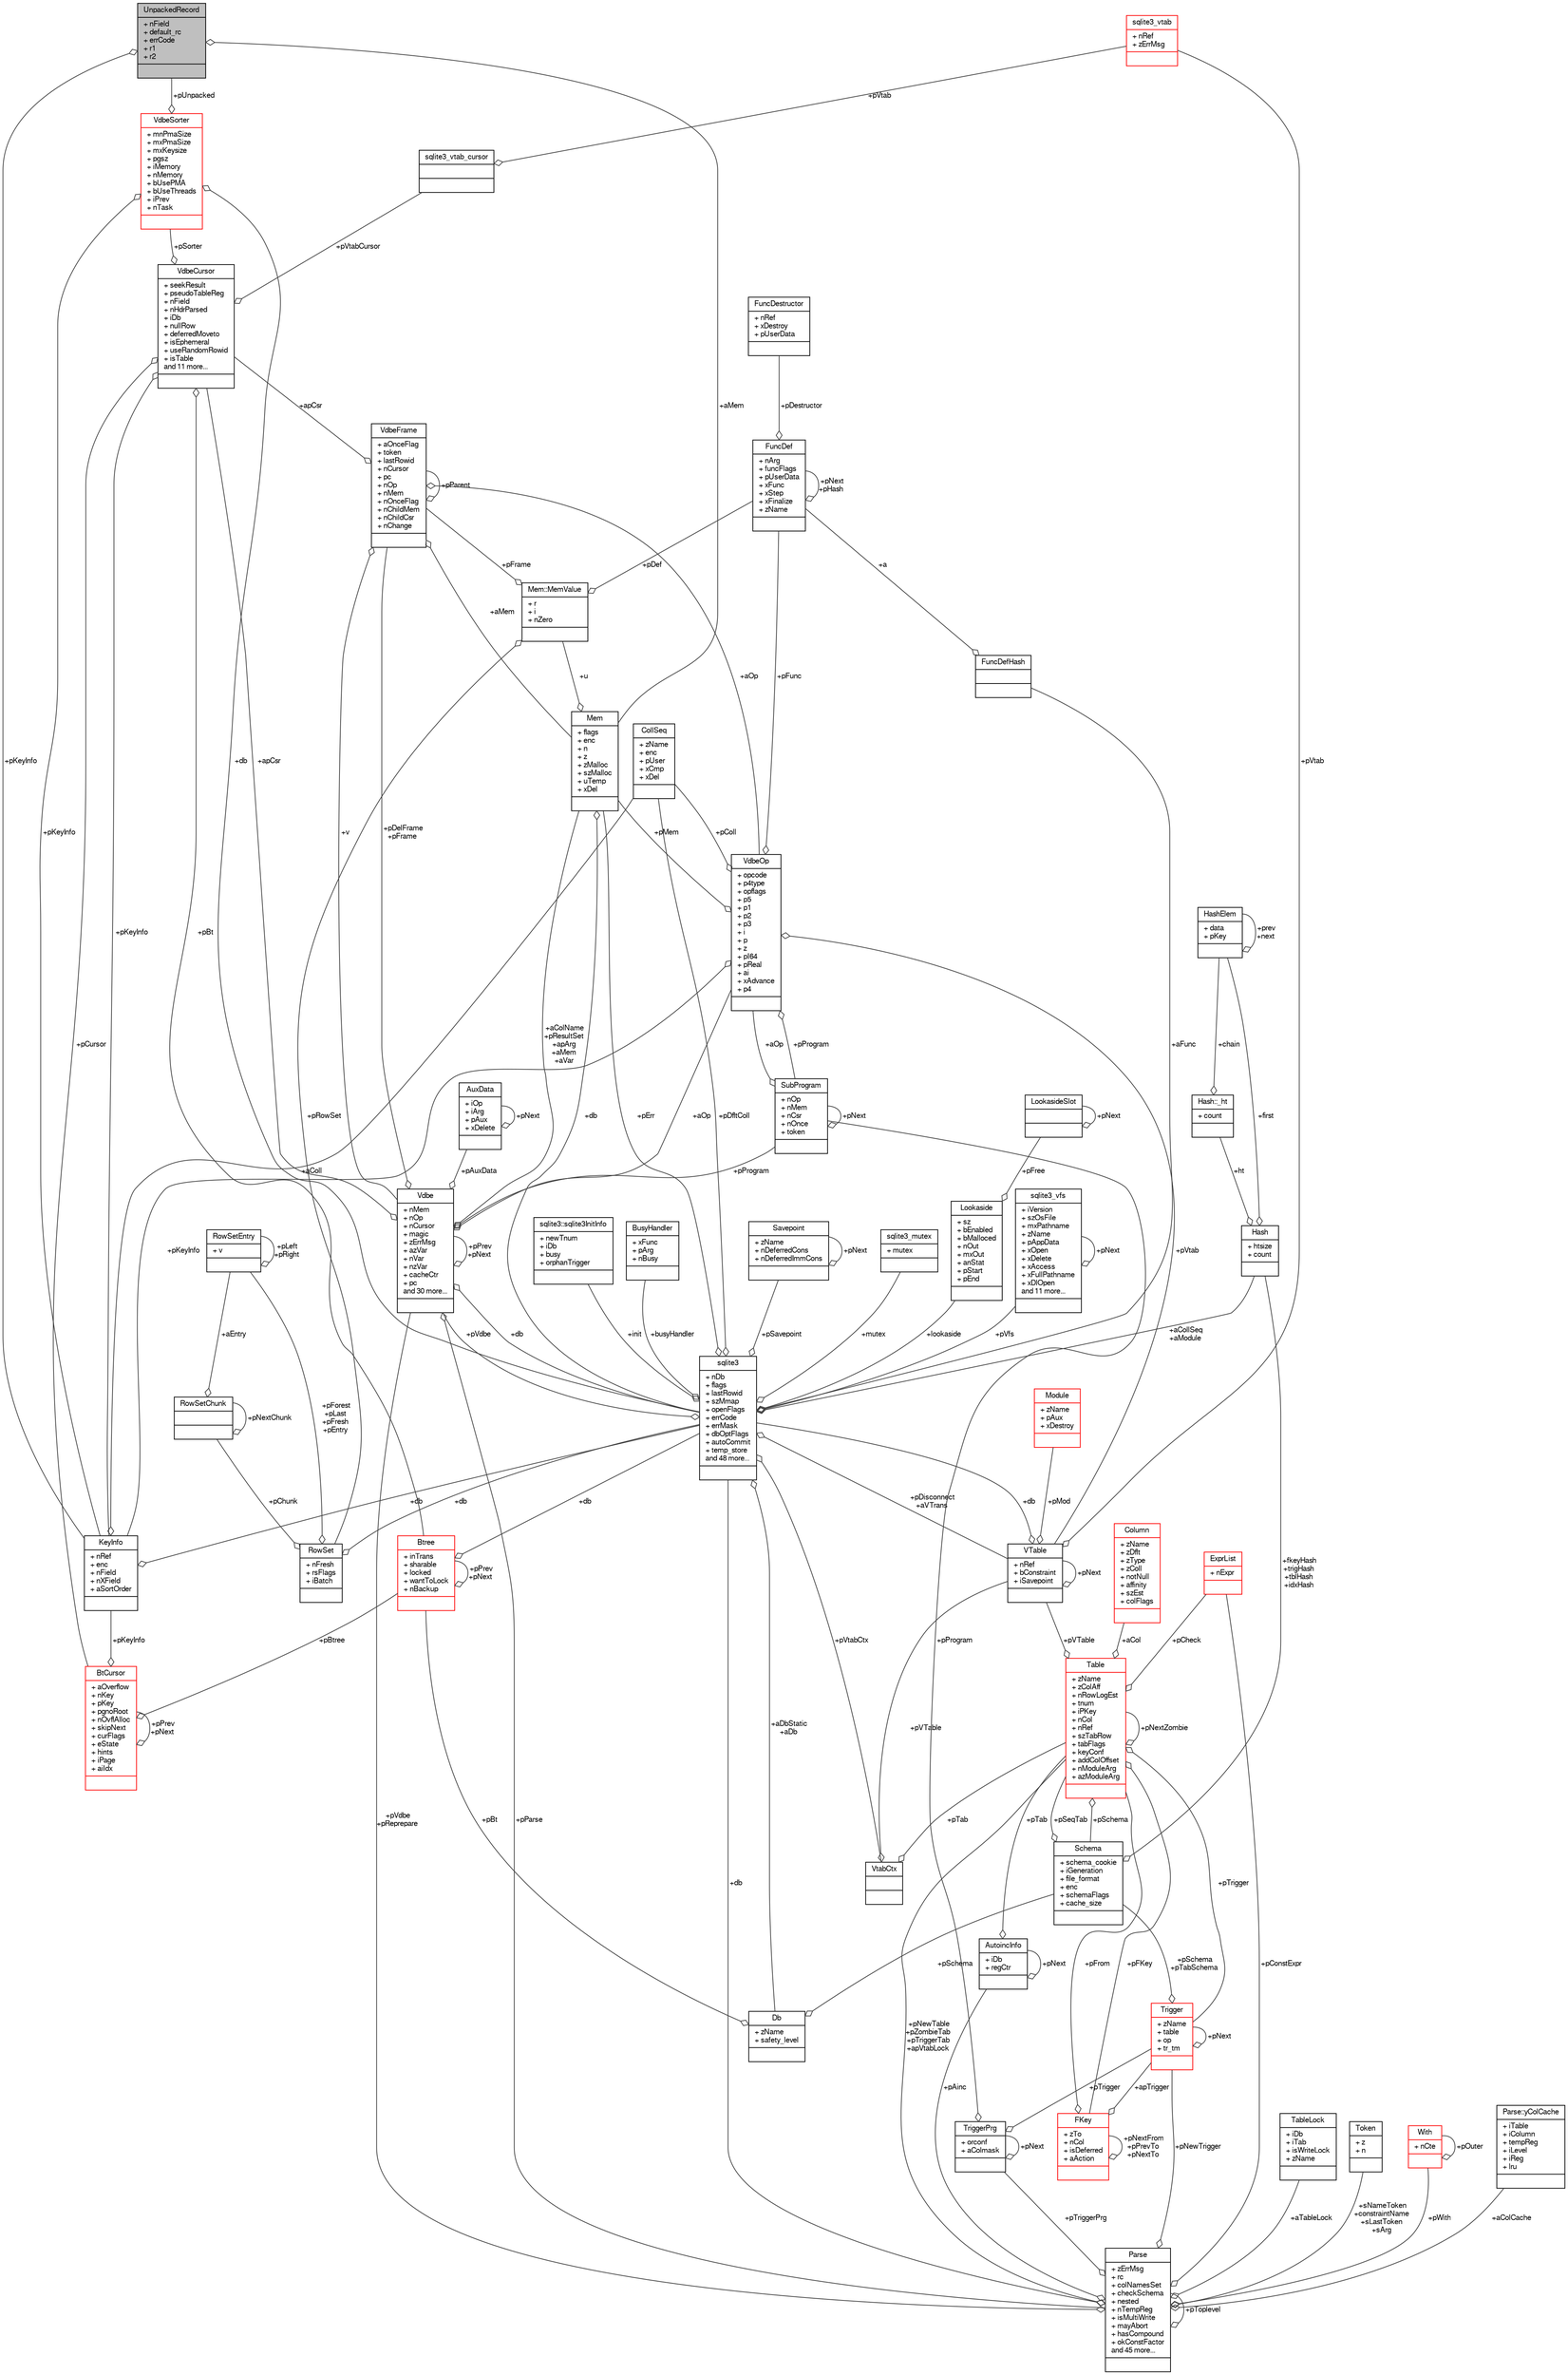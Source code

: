 digraph "UnpackedRecord"
{
  edge [fontname="FreeSans",fontsize="10",labelfontname="FreeSans",labelfontsize="10"];
  node [fontname="FreeSans",fontsize="10",shape=record];
  Node1 [label="{UnpackedRecord\n|+ nField\l+ default_rc\l+ errCode\l+ r1\l+ r2\l|}",height=0.2,width=0.4,color="black", fillcolor="grey75", style="filled", fontcolor="black"];
  Node2 -> Node1 [color="grey25",fontsize="10",style="solid",label=" +aMem" ,arrowhead="odiamond",fontname="FreeSans"];
  Node2 [label="{Mem\n|+ flags\l+ enc\l+ n\l+ z\l+ zMalloc\l+ szMalloc\l+ uTemp\l+ xDel\l|}",height=0.2,width=0.4,color="black", fillcolor="white", style="filled",URL="$structMem.html"];
  Node3 -> Node2 [color="grey25",fontsize="10",style="solid",label=" +u" ,arrowhead="odiamond",fontname="FreeSans"];
  Node3 [label="{Mem::MemValue\n|+ r\l+ i\l+ nZero\l|}",height=0.2,width=0.4,color="black", fillcolor="white", style="filled",URL="$unionMem_1_1MemValue.html"];
  Node4 -> Node3 [color="grey25",fontsize="10",style="solid",label=" +pFrame" ,arrowhead="odiamond",fontname="FreeSans"];
  Node4 [label="{VdbeFrame\n|+ aOnceFlag\l+ token\l+ lastRowid\l+ nCursor\l+ pc\l+ nOp\l+ nMem\l+ nOnceFlag\l+ nChildMem\l+ nChildCsr\l+ nChange\l|}",height=0.2,width=0.4,color="black", fillcolor="white", style="filled",URL="$structVdbeFrame.html"];
  Node2 -> Node4 [color="grey25",fontsize="10",style="solid",label=" +aMem" ,arrowhead="odiamond",fontname="FreeSans"];
  Node5 -> Node4 [color="grey25",fontsize="10",style="solid",label=" +v" ,arrowhead="odiamond",fontname="FreeSans"];
  Node5 [label="{Vdbe\n|+ nMem\l+ nOp\l+ nCursor\l+ magic\l+ zErrMsg\l+ azVar\l+ nVar\l+ nzVar\l+ cacheCtr\l+ pc\land 30 more...\l|}",height=0.2,width=0.4,color="black", fillcolor="white", style="filled",URL="$structVdbe.html"];
  Node5 -> Node5 [color="grey25",fontsize="10",style="solid",label=" +pPrev\n+pNext" ,arrowhead="odiamond",fontname="FreeSans"];
  Node2 -> Node5 [color="grey25",fontsize="10",style="solid",label=" +aColName\n+pResultSet\n+apArg\n+aMem\n+aVar" ,arrowhead="odiamond",fontname="FreeSans"];
  Node6 -> Node5 [color="grey25",fontsize="10",style="solid",label=" +db" ,arrowhead="odiamond",fontname="FreeSans"];
  Node6 [label="{sqlite3\n|+ nDb\l+ flags\l+ lastRowid\l+ szMmap\l+ openFlags\l+ errCode\l+ errMask\l+ dbOptFlags\l+ autoCommit\l+ temp_store\land 48 more...\l|}",height=0.2,width=0.4,color="black", fillcolor="white", style="filled",URL="$structsqlite3.html"];
  Node2 -> Node6 [color="grey25",fontsize="10",style="solid",label=" +pErr" ,arrowhead="odiamond",fontname="FreeSans"];
  Node5 -> Node6 [color="grey25",fontsize="10",style="solid",label=" +pVdbe" ,arrowhead="odiamond",fontname="FreeSans"];
  Node7 -> Node6 [color="grey25",fontsize="10",style="solid",label=" +pSavepoint" ,arrowhead="odiamond",fontname="FreeSans"];
  Node7 [label="{Savepoint\n|+ zName\l+ nDeferredCons\l+ nDeferredImmCons\l|}",height=0.2,width=0.4,color="black", fillcolor="white", style="filled",URL="$structSavepoint.html"];
  Node7 -> Node7 [color="grey25",fontsize="10",style="solid",label=" +pNext" ,arrowhead="odiamond",fontname="FreeSans"];
  Node8 -> Node6 [color="grey25",fontsize="10",style="solid",label=" +aFunc" ,arrowhead="odiamond",fontname="FreeSans"];
  Node8 [label="{FuncDefHash\n||}",height=0.2,width=0.4,color="black", fillcolor="white", style="filled",URL="$structFuncDefHash.html"];
  Node9 -> Node8 [color="grey25",fontsize="10",style="solid",label=" +a" ,arrowhead="odiamond",fontname="FreeSans"];
  Node9 [label="{FuncDef\n|+ nArg\l+ funcFlags\l+ pUserData\l+ xFunc\l+ xStep\l+ xFinalize\l+ zName\l|}",height=0.2,width=0.4,color="black", fillcolor="white", style="filled",URL="$structFuncDef.html"];
  Node10 -> Node9 [color="grey25",fontsize="10",style="solid",label=" +pDestructor" ,arrowhead="odiamond",fontname="FreeSans"];
  Node10 [label="{FuncDestructor\n|+ nRef\l+ xDestroy\l+ pUserData\l|}",height=0.2,width=0.4,color="black", fillcolor="white", style="filled",URL="$structFuncDestructor.html"];
  Node9 -> Node9 [color="grey25",fontsize="10",style="solid",label=" +pNext\n+pHash" ,arrowhead="odiamond",fontname="FreeSans"];
  Node11 -> Node6 [color="grey25",fontsize="10",style="solid",label=" +lookaside" ,arrowhead="odiamond",fontname="FreeSans"];
  Node11 [label="{Lookaside\n|+ sz\l+ bEnabled\l+ bMalloced\l+ nOut\l+ mxOut\l+ anStat\l+ pStart\l+ pEnd\l|}",height=0.2,width=0.4,color="black", fillcolor="white", style="filled",URL="$structLookaside.html"];
  Node12 -> Node11 [color="grey25",fontsize="10",style="solid",label=" +pFree" ,arrowhead="odiamond",fontname="FreeSans"];
  Node12 [label="{LookasideSlot\n||}",height=0.2,width=0.4,color="black", fillcolor="white", style="filled",URL="$structLookasideSlot.html"];
  Node12 -> Node12 [color="grey25",fontsize="10",style="solid",label=" +pNext" ,arrowhead="odiamond",fontname="FreeSans"];
  Node13 -> Node6 [color="grey25",fontsize="10",style="solid",label=" +mutex" ,arrowhead="odiamond",fontname="FreeSans"];
  Node13 [label="{sqlite3_mutex\n|+ mutex\l|}",height=0.2,width=0.4,color="black", fillcolor="white", style="filled",URL="$structsqlite3__mutex.html"];
  Node14 -> Node6 [color="grey25",fontsize="10",style="solid",label=" +pVfs" ,arrowhead="odiamond",fontname="FreeSans"];
  Node14 [label="{sqlite3_vfs\n|+ iVersion\l+ szOsFile\l+ mxPathname\l+ zName\l+ pAppData\l+ xOpen\l+ xDelete\l+ xAccess\l+ xFullPathname\l+ xDlOpen\land 11 more...\l|}",height=0.2,width=0.4,color="black", fillcolor="white", style="filled",URL="$structsqlite3__vfs.html"];
  Node14 -> Node14 [color="grey25",fontsize="10",style="solid",label=" +pNext" ,arrowhead="odiamond",fontname="FreeSans"];
  Node15 -> Node6 [color="grey25",fontsize="10",style="solid",label=" +init" ,arrowhead="odiamond",fontname="FreeSans"];
  Node15 [label="{sqlite3::sqlite3InitInfo\n|+ newTnum\l+ iDb\l+ busy\l+ orphanTrigger\l|}",height=0.2,width=0.4,color="black", fillcolor="white", style="filled",URL="$structsqlite3_1_1sqlite3InitInfo.html"];
  Node16 -> Node6 [color="grey25",fontsize="10",style="solid",label=" +busyHandler" ,arrowhead="odiamond",fontname="FreeSans"];
  Node16 [label="{BusyHandler\n|+ xFunc\l+ pArg\l+ nBusy\l|}",height=0.2,width=0.4,color="black", fillcolor="white", style="filled",URL="$structBusyHandler.html"];
  Node17 -> Node6 [color="grey25",fontsize="10",style="solid",label=" +pVtabCtx" ,arrowhead="odiamond",fontname="FreeSans"];
  Node17 [label="{VtabCtx\n||}",height=0.2,width=0.4,color="black", fillcolor="white", style="filled",URL="$structVtabCtx.html"];
  Node18 -> Node17 [color="grey25",fontsize="10",style="solid",label=" +pVTable" ,arrowhead="odiamond",fontname="FreeSans"];
  Node18 [label="{VTable\n|+ nRef\l+ bConstraint\l+ iSavepoint\l|}",height=0.2,width=0.4,color="black", fillcolor="white", style="filled",URL="$structVTable.html"];
  Node6 -> Node18 [color="grey25",fontsize="10",style="solid",label=" +db" ,arrowhead="odiamond",fontname="FreeSans"];
  Node18 -> Node18 [color="grey25",fontsize="10",style="solid",label=" +pNext" ,arrowhead="odiamond",fontname="FreeSans"];
  Node19 -> Node18 [color="grey25",fontsize="10",style="solid",label=" +pMod" ,arrowhead="odiamond",fontname="FreeSans"];
  Node19 [label="{Module\n|+ zName\l+ pAux\l+ xDestroy\l|}",height=0.2,width=0.4,color="red", fillcolor="white", style="filled",URL="$structModule.html"];
  Node21 -> Node18 [color="grey25",fontsize="10",style="solid",label=" +pVtab" ,arrowhead="odiamond",fontname="FreeSans"];
  Node21 [label="{sqlite3_vtab\n|+ nRef\l+ zErrMsg\l|}",height=0.2,width=0.4,color="red", fillcolor="white", style="filled",URL="$structsqlite3__vtab.html"];
  Node22 -> Node17 [color="grey25",fontsize="10",style="solid",label=" +pTab" ,arrowhead="odiamond",fontname="FreeSans"];
  Node22 [label="{Table\n|+ zName\l+ zColAff\l+ nRowLogEst\l+ tnum\l+ iPKey\l+ nCol\l+ nRef\l+ szTabRow\l+ tabFlags\l+ keyConf\l+ addColOffset\l+ nModuleArg\l+ azModuleArg\l|}",height=0.2,width=0.4,color="red", fillcolor="white", style="filled",URL="$structTable.html"];
  Node23 -> Node22 [color="grey25",fontsize="10",style="solid",label=" +pSchema" ,arrowhead="odiamond",fontname="FreeSans"];
  Node23 [label="{Schema\n|+ schema_cookie\l+ iGeneration\l+ file_format\l+ enc\l+ schemaFlags\l+ cache_size\l|}",height=0.2,width=0.4,color="black", fillcolor="white", style="filled",URL="$structSchema.html"];
  Node22 -> Node23 [color="grey25",fontsize="10",style="solid",label=" +pSeqTab" ,arrowhead="odiamond",fontname="FreeSans"];
  Node24 -> Node23 [color="grey25",fontsize="10",style="solid",label=" +fkeyHash\n+trigHash\n+tblHash\n+idxHash" ,arrowhead="odiamond",fontname="FreeSans"];
  Node24 [label="{Hash\n|+ htsize\l+ count\l|}",height=0.2,width=0.4,color="black", fillcolor="white", style="filled",URL="$structHash.html"];
  Node25 -> Node24 [color="grey25",fontsize="10",style="solid",label=" +ht" ,arrowhead="odiamond",fontname="FreeSans"];
  Node25 [label="{Hash::_ht\n|+ count\l|}",height=0.2,width=0.4,color="black", fillcolor="white", style="filled",URL="$structHash_1_1__ht.html"];
  Node26 -> Node25 [color="grey25",fontsize="10",style="solid",label=" +chain" ,arrowhead="odiamond",fontname="FreeSans"];
  Node26 [label="{HashElem\n|+ data\l+ pKey\l|}",height=0.2,width=0.4,color="black", fillcolor="white", style="filled",URL="$structHashElem.html"];
  Node26 -> Node26 [color="grey25",fontsize="10",style="solid",label=" +prev\n+next" ,arrowhead="odiamond",fontname="FreeSans"];
  Node26 -> Node24 [color="grey25",fontsize="10",style="solid",label=" +first" ,arrowhead="odiamond",fontname="FreeSans"];
  Node27 -> Node22 [color="grey25",fontsize="10",style="solid",label=" +aCol" ,arrowhead="odiamond",fontname="FreeSans"];
  Node27 [label="{Column\n|+ zName\l+ zDflt\l+ zType\l+ zColl\l+ notNull\l+ affinity\l+ szEst\l+ colFlags\l|}",height=0.2,width=0.4,color="red", fillcolor="white", style="filled",URL="$structColumn.html"];
  Node44 -> Node22 [color="grey25",fontsize="10",style="solid",label=" +pFKey" ,arrowhead="odiamond",fontname="FreeSans"];
  Node44 [label="{FKey\n|+ zTo\l+ nCol\l+ isDeferred\l+ aAction\l|}",height=0.2,width=0.4,color="red", fillcolor="white", style="filled",URL="$structFKey.html"];
  Node44 -> Node44 [color="grey25",fontsize="10",style="solid",label=" +pNextFrom\n+pPrevTo\n+pNextTo" ,arrowhead="odiamond",fontname="FreeSans"];
  Node22 -> Node44 [color="grey25",fontsize="10",style="solid",label=" +pFrom" ,arrowhead="odiamond",fontname="FreeSans"];
  Node46 -> Node44 [color="grey25",fontsize="10",style="solid",label=" +apTrigger" ,arrowhead="odiamond",fontname="FreeSans"];
  Node46 [label="{Trigger\n|+ zName\l+ table\l+ op\l+ tr_tm\l|}",height=0.2,width=0.4,color="red", fillcolor="white", style="filled",URL="$structTrigger.html"];
  Node23 -> Node46 [color="grey25",fontsize="10",style="solid",label=" +pSchema\n+pTabSchema" ,arrowhead="odiamond",fontname="FreeSans"];
  Node46 -> Node46 [color="grey25",fontsize="10",style="solid",label=" +pNext" ,arrowhead="odiamond",fontname="FreeSans"];
  Node18 -> Node22 [color="grey25",fontsize="10",style="solid",label=" +pVTable" ,arrowhead="odiamond",fontname="FreeSans"];
  Node22 -> Node22 [color="grey25",fontsize="10",style="solid",label=" +pNextZombie" ,arrowhead="odiamond",fontname="FreeSans"];
  Node46 -> Node22 [color="grey25",fontsize="10",style="solid",label=" +pTrigger" ,arrowhead="odiamond",fontname="FreeSans"];
  Node32 -> Node22 [color="grey25",fontsize="10",style="solid",label=" +pCheck" ,arrowhead="odiamond",fontname="FreeSans"];
  Node32 [label="{ExprList\n|+ nExpr\l|}",height=0.2,width=0.4,color="red", fillcolor="white", style="filled",URL="$structExprList.html"];
  Node43 -> Node6 [color="grey25",fontsize="10",style="solid",label=" +pDfltColl" ,arrowhead="odiamond",fontname="FreeSans"];
  Node43 [label="{CollSeq\n|+ zName\l+ enc\l+ pUser\l+ xCmp\l+ xDel\l|}",height=0.2,width=0.4,color="black", fillcolor="white", style="filled",URL="$structCollSeq.html"];
  Node18 -> Node6 [color="grey25",fontsize="10",style="solid",label=" +pDisconnect\n+aVTrans" ,arrowhead="odiamond",fontname="FreeSans"];
  Node49 -> Node6 [color="grey25",fontsize="10",style="solid",label=" +aDbStatic\n+aDb" ,arrowhead="odiamond",fontname="FreeSans"];
  Node49 [label="{Db\n|+ zName\l+ safety_level\l|}",height=0.2,width=0.4,color="black", fillcolor="white", style="filled",URL="$structDb.html"];
  Node23 -> Node49 [color="grey25",fontsize="10",style="solid",label=" +pSchema" ,arrowhead="odiamond",fontname="FreeSans"];
  Node50 -> Node49 [color="grey25",fontsize="10",style="solid",label=" +pBt" ,arrowhead="odiamond",fontname="FreeSans"];
  Node50 [label="{Btree\n|+ inTrans\l+ sharable\l+ locked\l+ wantToLock\l+ nBackup\l|}",height=0.2,width=0.4,color="red", fillcolor="white", style="filled",URL="$structBtree.html"];
  Node6 -> Node50 [color="grey25",fontsize="10",style="solid",label=" +db" ,arrowhead="odiamond",fontname="FreeSans"];
  Node50 -> Node50 [color="grey25",fontsize="10",style="solid",label=" +pPrev\n+pNext" ,arrowhead="odiamond",fontname="FreeSans"];
  Node24 -> Node6 [color="grey25",fontsize="10",style="solid",label=" +aCollSeq\n+aModule" ,arrowhead="odiamond",fontname="FreeSans"];
  Node4 -> Node5 [color="grey25",fontsize="10",style="solid",label=" +pDelFrame\n+pFrame" ,arrowhead="odiamond",fontname="FreeSans"];
  Node67 -> Node5 [color="grey25",fontsize="10",style="solid",label=" +pAuxData" ,arrowhead="odiamond",fontname="FreeSans"];
  Node67 [label="{AuxData\n|+ iOp\l+ iArg\l+ pAux\l+ xDelete\l|}",height=0.2,width=0.4,color="black", fillcolor="white", style="filled",URL="$structAuxData.html"];
  Node67 -> Node67 [color="grey25",fontsize="10",style="solid",label=" +pNext" ,arrowhead="odiamond",fontname="FreeSans"];
  Node68 -> Node5 [color="grey25",fontsize="10",style="solid",label=" +pProgram" ,arrowhead="odiamond",fontname="FreeSans"];
  Node68 [label="{SubProgram\n|+ nOp\l+ nMem\l+ nCsr\l+ nOnce\l+ token\l|}",height=0.2,width=0.4,color="black", fillcolor="white", style="filled",URL="$structSubProgram.html"];
  Node68 -> Node68 [color="grey25",fontsize="10",style="solid",label=" +pNext" ,arrowhead="odiamond",fontname="FreeSans"];
  Node69 -> Node68 [color="grey25",fontsize="10",style="solid",label=" +aOp" ,arrowhead="odiamond",fontname="FreeSans"];
  Node69 [label="{VdbeOp\n|+ opcode\l+ p4type\l+ opflags\l+ p5\l+ p1\l+ p2\l+ p3\l+ i\l+ p\l+ z\l+ pI64\l+ pReal\l+ ai\l+ xAdvance\l+ p4\l|}",height=0.2,width=0.4,color="black", fillcolor="white", style="filled",URL="$structVdbeOp.html"];
  Node2 -> Node69 [color="grey25",fontsize="10",style="solid",label=" +pMem" ,arrowhead="odiamond",fontname="FreeSans"];
  Node43 -> Node69 [color="grey25",fontsize="10",style="solid",label=" +pColl" ,arrowhead="odiamond",fontname="FreeSans"];
  Node18 -> Node69 [color="grey25",fontsize="10",style="solid",label=" +pVtab" ,arrowhead="odiamond",fontname="FreeSans"];
  Node68 -> Node69 [color="grey25",fontsize="10",style="solid",label=" +pProgram" ,arrowhead="odiamond",fontname="FreeSans"];
  Node42 -> Node69 [color="grey25",fontsize="10",style="solid",label=" +pKeyInfo" ,arrowhead="odiamond",fontname="FreeSans"];
  Node42 [label="{KeyInfo\n|+ nRef\l+ enc\l+ nField\l+ nXField\l+ aSortOrder\l|}",height=0.2,width=0.4,color="black", fillcolor="white", style="filled",URL="$structKeyInfo.html"];
  Node6 -> Node42 [color="grey25",fontsize="10",style="solid",label=" +db" ,arrowhead="odiamond",fontname="FreeSans"];
  Node43 -> Node42 [color="grey25",fontsize="10",style="solid",label=" +aColl" ,arrowhead="odiamond",fontname="FreeSans"];
  Node9 -> Node69 [color="grey25",fontsize="10",style="solid",label=" +pFunc" ,arrowhead="odiamond",fontname="FreeSans"];
  Node70 -> Node5 [color="grey25",fontsize="10",style="solid",label=" +apCsr" ,arrowhead="odiamond",fontname="FreeSans"];
  Node70 [label="{VdbeCursor\n|+ seekResult\l+ pseudoTableReg\l+ nField\l+ nHdrParsed\l+ iDb\l+ nullRow\l+ deferredMoveto\l+ isEphemeral\l+ useRandomRowid\l+ isTable\land 11 more...\l|}",height=0.2,width=0.4,color="black", fillcolor="white", style="filled",URL="$structVdbeCursor.html"];
  Node52 -> Node70 [color="grey25",fontsize="10",style="solid",label=" +pCursor" ,arrowhead="odiamond",fontname="FreeSans"];
  Node52 [label="{BtCursor\n|+ aOverflow\l+ nKey\l+ pKey\l+ pgnoRoot\l+ nOvflAlloc\l+ skipNext\l+ curFlags\l+ eState\l+ hints\l+ iPage\l+ aiIdx\l|}",height=0.2,width=0.4,color="red", fillcolor="white", style="filled",URL="$structBtCursor.html"];
  Node52 -> Node52 [color="grey25",fontsize="10",style="solid",label=" +pPrev\n+pNext" ,arrowhead="odiamond",fontname="FreeSans"];
  Node42 -> Node52 [color="grey25",fontsize="10",style="solid",label=" +pKeyInfo" ,arrowhead="odiamond",fontname="FreeSans"];
  Node50 -> Node52 [color="grey25",fontsize="10",style="solid",label=" +pBtree" ,arrowhead="odiamond",fontname="FreeSans"];
  Node71 -> Node70 [color="grey25",fontsize="10",style="solid",label=" +pVtabCursor" ,arrowhead="odiamond",fontname="FreeSans"];
  Node71 [label="{sqlite3_vtab_cursor\n||}",height=0.2,width=0.4,color="black", fillcolor="white", style="filled",URL="$structsqlite3__vtab__cursor.html"];
  Node21 -> Node71 [color="grey25",fontsize="10",style="solid",label=" +pVtab" ,arrowhead="odiamond",fontname="FreeSans"];
  Node72 -> Node70 [color="grey25",fontsize="10",style="solid",label=" +pSorter" ,arrowhead="odiamond",fontname="FreeSans"];
  Node72 [label="{VdbeSorter\n|+ mnPmaSize\l+ mxPmaSize\l+ mxKeysize\l+ pgsz\l+ iMemory\l+ nMemory\l+ bUsePMA\l+ bUseThreads\l+ iPrev\l+ nTask\l|}",height=0.2,width=0.4,color="red", fillcolor="white", style="filled",URL="$structVdbeSorter.html"];
  Node6 -> Node72 [color="grey25",fontsize="10",style="solid",label=" +db" ,arrowhead="odiamond",fontname="FreeSans"];
  Node42 -> Node72 [color="grey25",fontsize="10",style="solid",label=" +pKeyInfo" ,arrowhead="odiamond",fontname="FreeSans"];
  Node1 -> Node72 [color="grey25",fontsize="10",style="solid",label=" +pUnpacked" ,arrowhead="odiamond",fontname="FreeSans"];
  Node42 -> Node70 [color="grey25",fontsize="10",style="solid",label=" +pKeyInfo" ,arrowhead="odiamond",fontname="FreeSans"];
  Node50 -> Node70 [color="grey25",fontsize="10",style="solid",label=" +pBt" ,arrowhead="odiamond",fontname="FreeSans"];
  Node81 -> Node5 [color="grey25",fontsize="10",style="solid",label=" +pParse" ,arrowhead="odiamond",fontname="FreeSans"];
  Node81 [label="{Parse\n|+ zErrMsg\l+ rc\l+ colNamesSet\l+ checkSchema\l+ nested\l+ nTempReg\l+ isMultiWrite\l+ mayAbort\l+ hasCompound\l+ okConstFactor\land 45 more...\l|}",height=0.2,width=0.4,color="black", fillcolor="white", style="filled",URL="$structParse.html"];
  Node5 -> Node81 [color="grey25",fontsize="10",style="solid",label=" +pVdbe\n+pReprepare" ,arrowhead="odiamond",fontname="FreeSans"];
  Node6 -> Node81 [color="grey25",fontsize="10",style="solid",label=" +db" ,arrowhead="odiamond",fontname="FreeSans"];
  Node82 -> Node81 [color="grey25",fontsize="10",style="solid",label=" +aTableLock" ,arrowhead="odiamond",fontname="FreeSans"];
  Node82 [label="{TableLock\n|+ iDb\l+ iTab\l+ isWriteLock\l+ zName\l|}",height=0.2,width=0.4,color="black", fillcolor="white", style="filled",URL="$structTableLock.html"];
  Node48 -> Node81 [color="grey25",fontsize="10",style="solid",label=" +sNameToken\n+constraintName\n+sLastToken\n+sArg" ,arrowhead="odiamond",fontname="FreeSans"];
  Node48 [label="{Token\n|+ z\l+ n\l|}",height=0.2,width=0.4,color="black", fillcolor="white", style="filled",URL="$structToken.html"];
  Node35 -> Node81 [color="grey25",fontsize="10",style="solid",label=" +pWith" ,arrowhead="odiamond",fontname="FreeSans"];
  Node35 [label="{With\n|+ nCte\l|}",height=0.2,width=0.4,color="red", fillcolor="white", style="filled",URL="$structWith.html"];
  Node35 -> Node35 [color="grey25",fontsize="10",style="solid",label=" +pOuter" ,arrowhead="odiamond",fontname="FreeSans"];
  Node83 -> Node81 [color="grey25",fontsize="10",style="solid",label=" +aColCache" ,arrowhead="odiamond",fontname="FreeSans"];
  Node83 [label="{Parse::yColCache\n|+ iTable\l+ iColumn\l+ tempReg\l+ iLevel\l+ iReg\l+ lru\l|}",height=0.2,width=0.4,color="black", fillcolor="white", style="filled",URL="$structParse_1_1yColCache.html"];
  Node22 -> Node81 [color="grey25",fontsize="10",style="solid",label=" +pNewTable\n+pZombieTab\n+pTriggerTab\n+apVtabLock" ,arrowhead="odiamond",fontname="FreeSans"];
  Node46 -> Node81 [color="grey25",fontsize="10",style="solid",label=" +pNewTrigger" ,arrowhead="odiamond",fontname="FreeSans"];
  Node84 -> Node81 [color="grey25",fontsize="10",style="solid",label=" +pTriggerPrg" ,arrowhead="odiamond",fontname="FreeSans"];
  Node84 [label="{TriggerPrg\n|+ orconf\l+ aColmask\l|}",height=0.2,width=0.4,color="black", fillcolor="white", style="filled",URL="$structTriggerPrg.html"];
  Node68 -> Node84 [color="grey25",fontsize="10",style="solid",label=" +pProgram" ,arrowhead="odiamond",fontname="FreeSans"];
  Node46 -> Node84 [color="grey25",fontsize="10",style="solid",label=" +pTrigger" ,arrowhead="odiamond",fontname="FreeSans"];
  Node84 -> Node84 [color="grey25",fontsize="10",style="solid",label=" +pNext" ,arrowhead="odiamond",fontname="FreeSans"];
  Node85 -> Node81 [color="grey25",fontsize="10",style="solid",label=" +pAinc" ,arrowhead="odiamond",fontname="FreeSans"];
  Node85 [label="{AutoincInfo\n|+ iDb\l+ regCtr\l|}",height=0.2,width=0.4,color="black", fillcolor="white", style="filled",URL="$structAutoincInfo.html"];
  Node22 -> Node85 [color="grey25",fontsize="10",style="solid",label=" +pTab" ,arrowhead="odiamond",fontname="FreeSans"];
  Node85 -> Node85 [color="grey25",fontsize="10",style="solid",label=" +pNext" ,arrowhead="odiamond",fontname="FreeSans"];
  Node32 -> Node81 [color="grey25",fontsize="10",style="solid",label=" +pConstExpr" ,arrowhead="odiamond",fontname="FreeSans"];
  Node81 -> Node81 [color="grey25",fontsize="10",style="solid",label=" +pToplevel" ,arrowhead="odiamond",fontname="FreeSans"];
  Node69 -> Node5 [color="grey25",fontsize="10",style="solid",label=" +aOp" ,arrowhead="odiamond",fontname="FreeSans"];
  Node4 -> Node4 [color="grey25",fontsize="10",style="solid",label=" +pParent" ,arrowhead="odiamond",fontname="FreeSans"];
  Node70 -> Node4 [color="grey25",fontsize="10",style="solid",label=" +apCsr" ,arrowhead="odiamond",fontname="FreeSans"];
  Node69 -> Node4 [color="grey25",fontsize="10",style="solid",label=" +aOp" ,arrowhead="odiamond",fontname="FreeSans"];
  Node86 -> Node3 [color="grey25",fontsize="10",style="solid",label=" +pRowSet" ,arrowhead="odiamond",fontname="FreeSans"];
  Node86 [label="{RowSet\n|+ nFresh\l+ rsFlags\l+ iBatch\l|}",height=0.2,width=0.4,color="black", fillcolor="white", style="filled",URL="$structRowSet.html"];
  Node6 -> Node86 [color="grey25",fontsize="10",style="solid",label=" +db" ,arrowhead="odiamond",fontname="FreeSans"];
  Node87 -> Node86 [color="grey25",fontsize="10",style="solid",label=" +pChunk" ,arrowhead="odiamond",fontname="FreeSans"];
  Node87 [label="{RowSetChunk\n||}",height=0.2,width=0.4,color="black", fillcolor="white", style="filled",URL="$structRowSetChunk.html"];
  Node87 -> Node87 [color="grey25",fontsize="10",style="solid",label=" +pNextChunk" ,arrowhead="odiamond",fontname="FreeSans"];
  Node88 -> Node87 [color="grey25",fontsize="10",style="solid",label=" +aEntry" ,arrowhead="odiamond",fontname="FreeSans"];
  Node88 [label="{RowSetEntry\n|+ v\l|}",height=0.2,width=0.4,color="black", fillcolor="white", style="filled",URL="$structRowSetEntry.html"];
  Node88 -> Node88 [color="grey25",fontsize="10",style="solid",label=" +pLeft\n+pRight" ,arrowhead="odiamond",fontname="FreeSans"];
  Node88 -> Node86 [color="grey25",fontsize="10",style="solid",label=" +pForest\n+pLast\n+pFresh\n+pEntry" ,arrowhead="odiamond",fontname="FreeSans"];
  Node9 -> Node3 [color="grey25",fontsize="10",style="solid",label=" +pDef" ,arrowhead="odiamond",fontname="FreeSans"];
  Node6 -> Node2 [color="grey25",fontsize="10",style="solid",label=" +db" ,arrowhead="odiamond",fontname="FreeSans"];
  Node42 -> Node1 [color="grey25",fontsize="10",style="solid",label=" +pKeyInfo" ,arrowhead="odiamond",fontname="FreeSans"];
}
